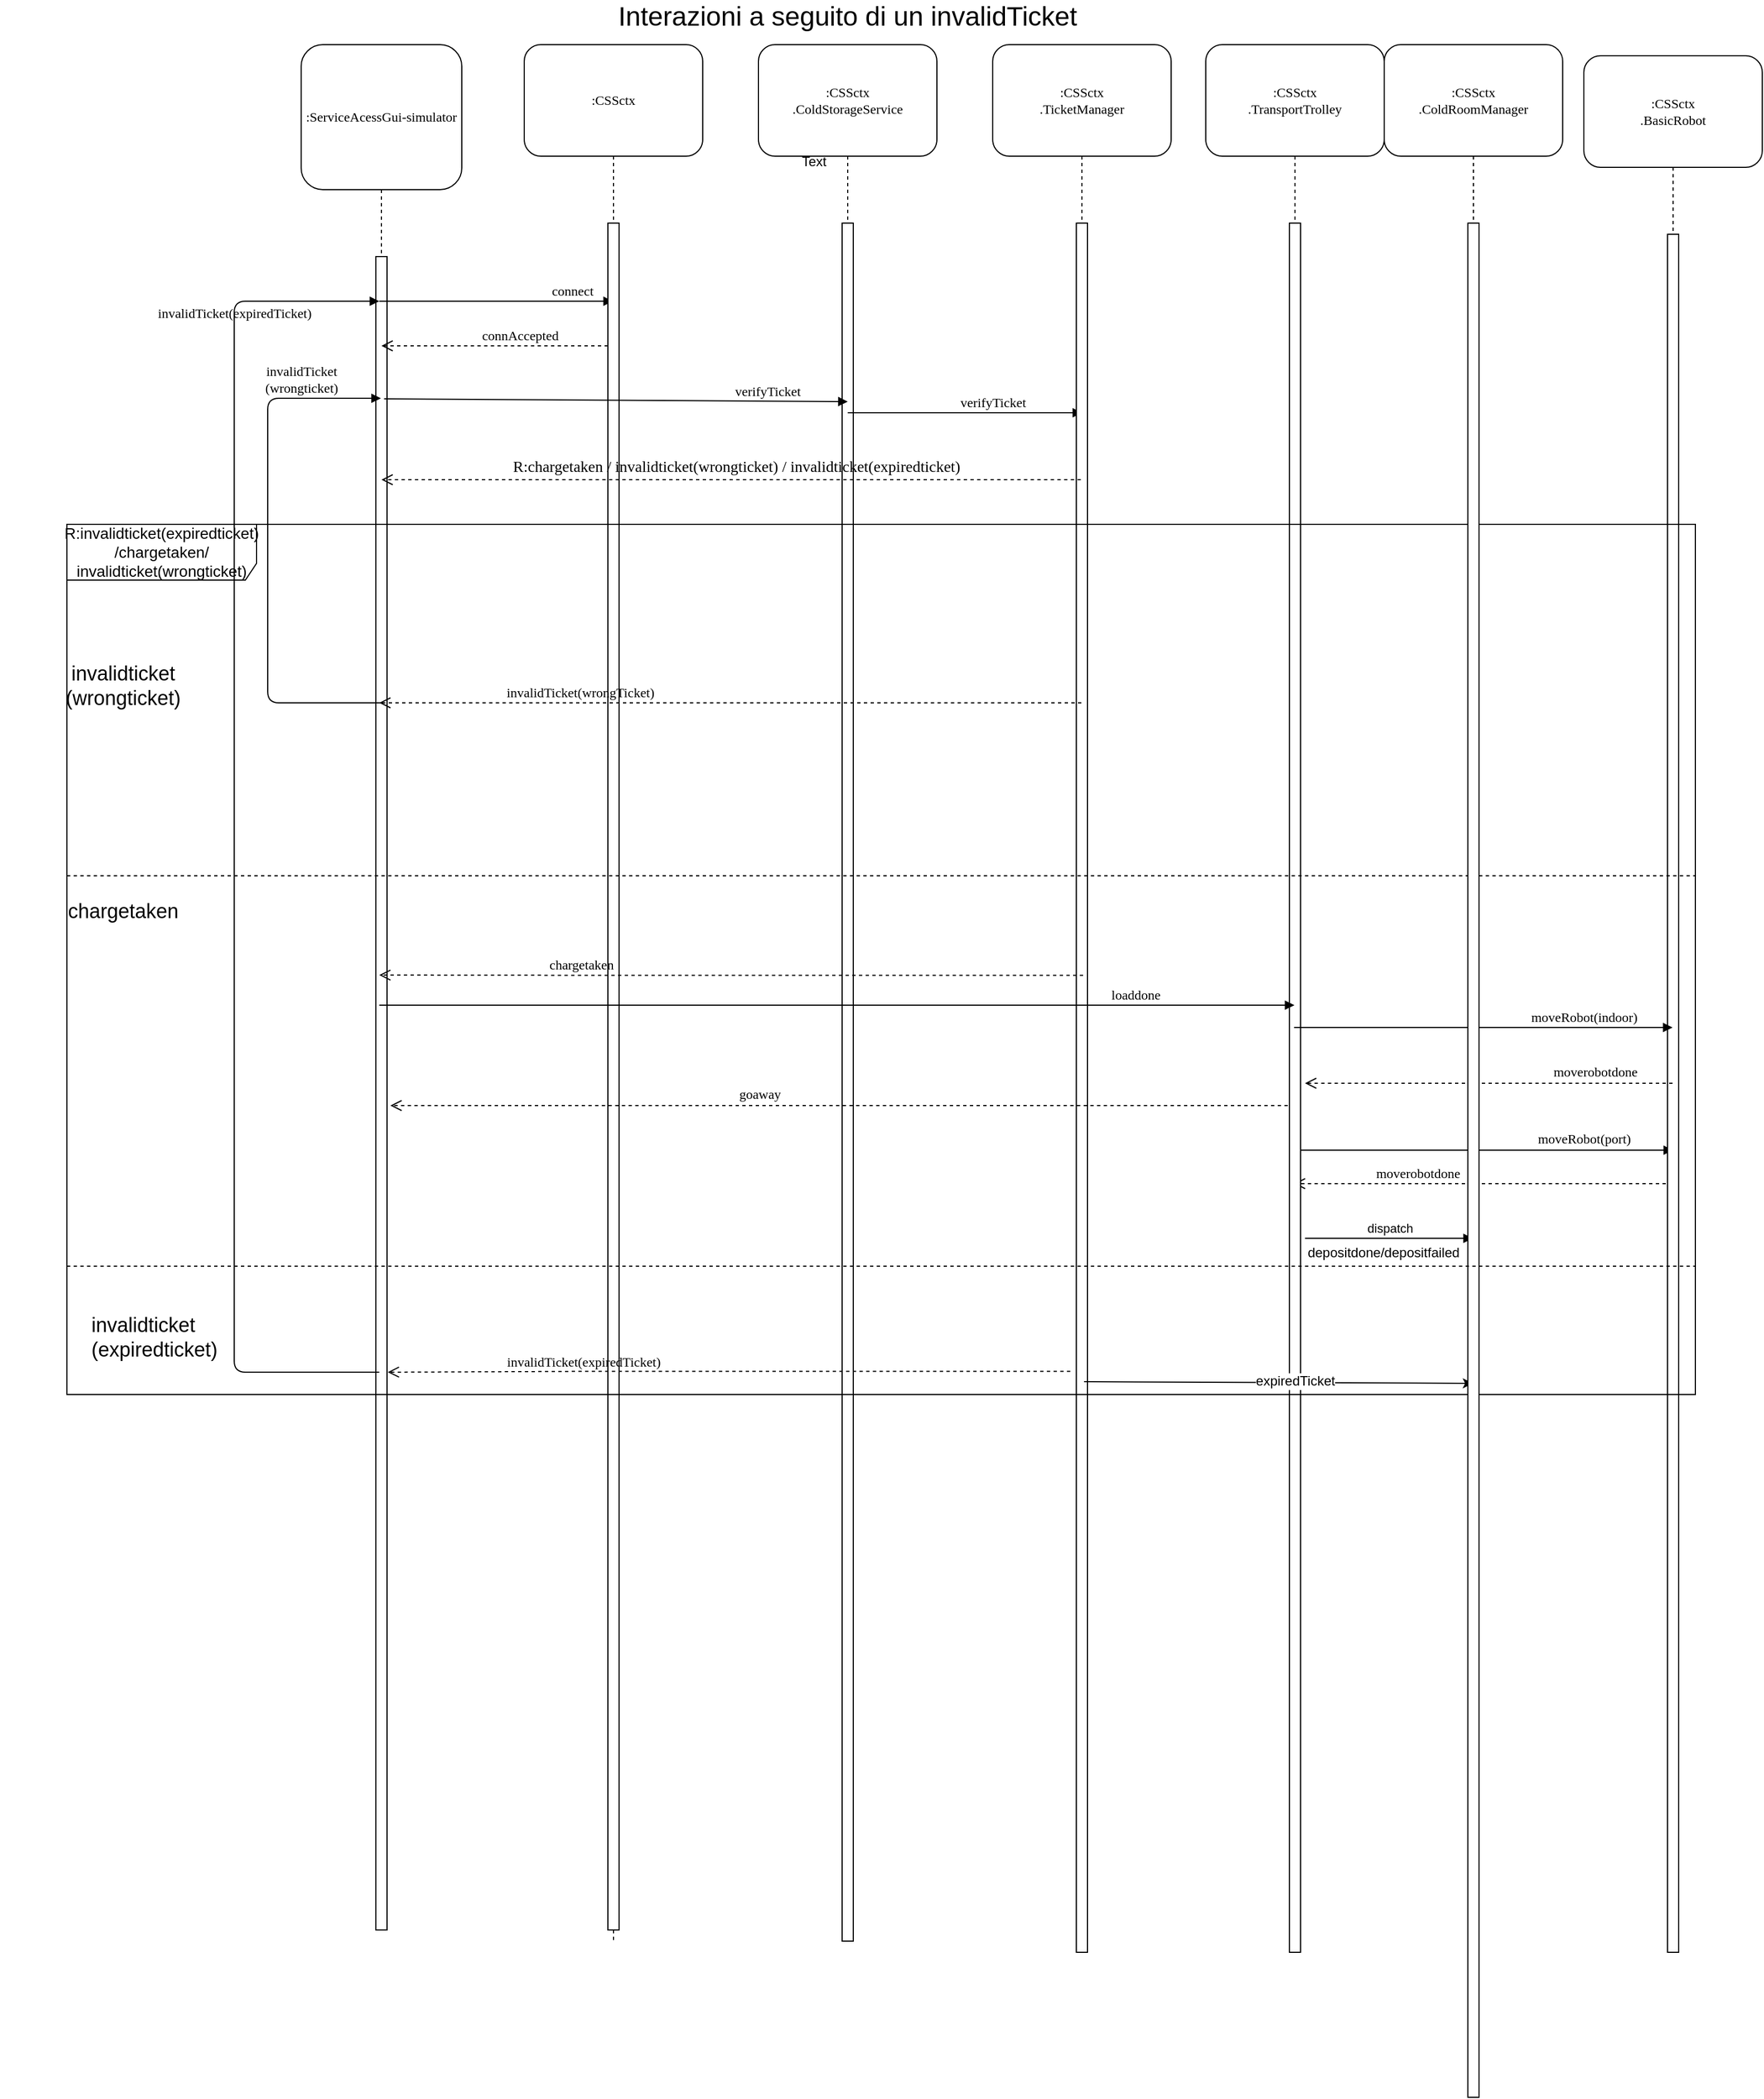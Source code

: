 <mxfile version="22.0.3" type="device">
  <diagram id="quIMlvd18_bg2elPpY9j" name="Pagina-2">
    <mxGraphModel dx="1674" dy="870" grid="1" gridSize="10" guides="1" tooltips="1" connect="1" arrows="1" fold="1" page="1" pageScale="1" pageWidth="827" pageHeight="1169" math="0" shadow="0">
      <root>
        <mxCell id="0" />
        <mxCell id="1" parent="0" />
        <mxCell id="N2O-ApHA6fofq8clF46Y-1" value=":ServiceAcessGui-simulator&lt;br&gt;" style="shape=umlLifeline;perimeter=lifelinePerimeter;whiteSpace=wrap;html=1;container=1;collapsible=0;recursiveResize=0;outlineConnect=0;rounded=1;shadow=0;comic=0;labelBackgroundColor=none;strokeWidth=1;fontFamily=Verdana;fontSize=12;align=center;size=130;" parent="1" vertex="1">
          <mxGeometry x="270" y="50" width="144" height="1690" as="geometry" />
        </mxCell>
        <mxCell id="N2O-ApHA6fofq8clF46Y-2" value="" style="html=1;points=[];perimeter=orthogonalPerimeter;rounded=0;shadow=0;comic=0;labelBackgroundColor=none;strokeWidth=1;fontFamily=Verdana;fontSize=12;align=center;" parent="N2O-ApHA6fofq8clF46Y-1" vertex="1">
          <mxGeometry x="67" y="190" width="10" height="1500" as="geometry" />
        </mxCell>
        <mxCell id="4cLTLOausn-tMqRDsMKk-3" value="connect" style="html=1;verticalAlign=bottom;endArrow=block;labelBackgroundColor=none;fontFamily=Verdana;fontSize=12;" parent="N2O-ApHA6fofq8clF46Y-1" target="4cLTLOausn-tMqRDsMKk-1" edge="1">
          <mxGeometry x="0.653" relative="1" as="geometry">
            <mxPoint x="70" y="230" as="sourcePoint" />
            <mxPoint x="200" y="230" as="targetPoint" />
            <Array as="points" />
            <mxPoint as="offset" />
          </mxGeometry>
        </mxCell>
        <mxCell id="4cLTLOausn-tMqRDsMKk-1" value=":CSSctx" style="shape=umlLifeline;perimeter=lifelinePerimeter;whiteSpace=wrap;html=1;container=1;collapsible=0;recursiveResize=0;outlineConnect=0;rounded=1;shadow=0;comic=0;labelBackgroundColor=none;strokeWidth=1;fontFamily=Verdana;fontSize=12;align=center;size=100;points=[];" parent="1" vertex="1">
          <mxGeometry x="470" y="50" width="160" height="1700" as="geometry" />
        </mxCell>
        <mxCell id="4cLTLOausn-tMqRDsMKk-2" value="" style="html=1;points=[];perimeter=orthogonalPerimeter;rounded=0;shadow=0;comic=0;labelBackgroundColor=none;strokeWidth=1;fontFamily=Verdana;fontSize=12;align=center;" parent="4cLTLOausn-tMqRDsMKk-1" vertex="1">
          <mxGeometry x="75" y="160" width="10" height="1530" as="geometry" />
        </mxCell>
        <mxCell id="4cLTLOausn-tMqRDsMKk-4" value="connAccepted" style="html=1;verticalAlign=bottom;endArrow=open;dashed=1;endSize=8;labelBackgroundColor=none;fontFamily=Verdana;fontSize=12;edgeStyle=elbowEdgeStyle;elbow=vertical;" parent="4cLTLOausn-tMqRDsMKk-1" target="N2O-ApHA6fofq8clF46Y-1" edge="1">
          <mxGeometry x="-0.216" relative="1" as="geometry">
            <mxPoint x="-90" y="270" as="targetPoint" />
            <Array as="points">
              <mxPoint x="-38.67" y="270" />
              <mxPoint x="-33.67" y="280" />
            </Array>
            <mxPoint x="75" y="270" as="sourcePoint" />
            <mxPoint as="offset" />
          </mxGeometry>
        </mxCell>
        <mxCell id="gZ9sGHbwMtrVvCfFXNdp-1" value=":CSSctx&lt;br&gt;.ColdStorageService" style="shape=umlLifeline;perimeter=lifelinePerimeter;whiteSpace=wrap;html=1;container=1;collapsible=0;recursiveResize=0;outlineConnect=0;rounded=1;shadow=0;comic=0;labelBackgroundColor=none;strokeWidth=1;fontFamily=Verdana;fontSize=12;align=center;size=100;points=[];" parent="1" vertex="1">
          <mxGeometry x="680" y="50" width="160" height="1700" as="geometry" />
        </mxCell>
        <mxCell id="gZ9sGHbwMtrVvCfFXNdp-2" value="" style="html=1;points=[];perimeter=orthogonalPerimeter;rounded=0;shadow=0;comic=0;labelBackgroundColor=none;strokeWidth=1;fontFamily=Verdana;fontSize=12;align=center;" parent="gZ9sGHbwMtrVvCfFXNdp-1" vertex="1">
          <mxGeometry x="75" y="160" width="10" height="1540" as="geometry" />
        </mxCell>
        <mxCell id="rTRTFVOLgOanxBbqwZ-_-5" value="verifyTicket" style="html=1;verticalAlign=bottom;endArrow=block;labelBackgroundColor=none;fontFamily=Verdana;fontSize=12;" parent="gZ9sGHbwMtrVvCfFXNdp-1" edge="1">
          <mxGeometry x="0.241" relative="1" as="geometry">
            <mxPoint x="79.999" y="330.0" as="sourcePoint" />
            <mxPoint x="290.24" y="330" as="targetPoint" />
            <Array as="points" />
            <mxPoint as="offset" />
          </mxGeometry>
        </mxCell>
        <mxCell id="rTRTFVOLgOanxBbqwZ-_-1" value="verifyTicket" style="html=1;verticalAlign=bottom;endArrow=block;labelBackgroundColor=none;fontFamily=Verdana;fontSize=12;exitX=0.733;exitY=0.085;exitDx=0;exitDy=0;exitPerimeter=0;" parent="1" source="N2O-ApHA6fofq8clF46Y-2" edge="1">
          <mxGeometry x="0.653" relative="1" as="geometry">
            <mxPoint x="360" y="370" as="sourcePoint" />
            <mxPoint x="760" y="370" as="targetPoint" />
            <Array as="points" />
            <mxPoint as="offset" />
          </mxGeometry>
        </mxCell>
        <mxCell id="rTRTFVOLgOanxBbqwZ-_-3" value=":CSSctx&lt;br&gt;.TicketManager" style="shape=umlLifeline;perimeter=lifelinePerimeter;whiteSpace=wrap;html=1;container=1;collapsible=0;recursiveResize=0;outlineConnect=0;rounded=1;shadow=0;comic=0;labelBackgroundColor=none;strokeWidth=1;fontFamily=Verdana;fontSize=12;align=center;size=100;points=[];" parent="1" vertex="1">
          <mxGeometry x="890" y="50" width="160" height="1710" as="geometry" />
        </mxCell>
        <mxCell id="rTRTFVOLgOanxBbqwZ-_-4" value="" style="html=1;points=[];perimeter=orthogonalPerimeter;rounded=0;shadow=0;comic=0;labelBackgroundColor=none;strokeWidth=1;fontFamily=Verdana;fontSize=12;align=center;" parent="rTRTFVOLgOanxBbqwZ-_-3" vertex="1">
          <mxGeometry x="75" y="160" width="10" height="1550" as="geometry" />
        </mxCell>
        <mxCell id="rTRTFVOLgOanxBbqwZ-_-6" value="&lt;font style=&quot;font-size: 14px;&quot;&gt;R:chargetaken / invalidticket(wrongticket) / invalidticket(expiredticket)&lt;/font&gt;" style="html=1;verticalAlign=bottom;endArrow=open;dashed=1;endSize=8;labelBackgroundColor=none;fontFamily=Verdana;fontSize=12;edgeStyle=elbowEdgeStyle;elbow=vertical;" parent="rTRTFVOLgOanxBbqwZ-_-3" target="N2O-ApHA6fofq8clF46Y-1" edge="1">
          <mxGeometry x="-0.015" relative="1" as="geometry">
            <mxPoint x="-125" y="390" as="targetPoint" />
            <Array as="points">
              <mxPoint x="-34.67" y="390" />
              <mxPoint x="-29.67" y="400" />
            </Array>
            <mxPoint x="79" y="390" as="sourcePoint" />
            <mxPoint as="offset" />
          </mxGeometry>
        </mxCell>
        <mxCell id="rTRTFVOLgOanxBbqwZ-_-16" value="goaway" style="html=1;verticalAlign=bottom;endArrow=open;dashed=1;endSize=8;labelBackgroundColor=none;fontFamily=Verdana;fontSize=12;edgeStyle=elbowEdgeStyle;elbow=horizontal;" parent="rTRTFVOLgOanxBbqwZ-_-3" source="rTRTFVOLgOanxBbqwZ-_-8" edge="1">
          <mxGeometry x="0.186" y="-1" relative="1" as="geometry">
            <mxPoint x="-540" y="951" as="targetPoint" />
            <Array as="points">
              <mxPoint x="-339.67" y="951" />
              <mxPoint x="-334.67" y="961" />
            </Array>
            <mxPoint x="-130.5" y="951" as="sourcePoint" />
            <mxPoint x="1" as="offset" />
          </mxGeometry>
        </mxCell>
        <mxCell id="rTRTFVOLgOanxBbqwZ-_-17" value="moveRobot(port)" style="html=1;verticalAlign=bottom;endArrow=block;labelBackgroundColor=none;fontFamily=Verdana;fontSize=12;" parent="rTRTFVOLgOanxBbqwZ-_-3" edge="1">
          <mxGeometry x="0.529" y="1" relative="1" as="geometry">
            <mxPoint x="270" y="991" as="sourcePoint" />
            <mxPoint x="610" y="991" as="targetPoint" />
            <Array as="points" />
            <mxPoint as="offset" />
          </mxGeometry>
        </mxCell>
        <mxCell id="rTRTFVOLgOanxBbqwZ-_-18" value="moverobotdone" style="html=1;verticalAlign=bottom;endArrow=open;dashed=1;endSize=8;labelBackgroundColor=none;fontFamily=Verdana;fontSize=12;edgeStyle=elbowEdgeStyle;elbow=horizontal;" parent="rTRTFVOLgOanxBbqwZ-_-3" edge="1">
          <mxGeometry x="0.337" relative="1" as="geometry">
            <mxPoint x="270" y="1021" as="targetPoint" />
            <Array as="points">
              <mxPoint x="570" y="1071" />
            </Array>
            <mxPoint x="603.5" y="1021" as="sourcePoint" />
            <mxPoint as="offset" />
          </mxGeometry>
        </mxCell>
        <mxCell id="rTRTFVOLgOanxBbqwZ-_-8" value=":CSSctx&lt;br&gt;.TransportTrolley" style="shape=umlLifeline;perimeter=lifelinePerimeter;whiteSpace=wrap;html=1;container=1;collapsible=0;recursiveResize=0;outlineConnect=0;rounded=1;shadow=0;comic=0;labelBackgroundColor=none;strokeWidth=1;fontFamily=Verdana;fontSize=12;align=center;size=100;points=[];" parent="1" vertex="1">
          <mxGeometry x="1081" y="50" width="160" height="1710" as="geometry" />
        </mxCell>
        <mxCell id="rTRTFVOLgOanxBbqwZ-_-9" value="" style="html=1;points=[];perimeter=orthogonalPerimeter;rounded=0;shadow=0;comic=0;labelBackgroundColor=none;strokeWidth=1;fontFamily=Verdana;fontSize=12;align=center;" parent="rTRTFVOLgOanxBbqwZ-_-8" vertex="1">
          <mxGeometry x="75" y="160" width="10" height="1550" as="geometry" />
        </mxCell>
        <mxCell id="rTRTFVOLgOanxBbqwZ-_-12" value=":CSSctx&lt;br&gt;.BasicRobot" style="shape=umlLifeline;perimeter=lifelinePerimeter;whiteSpace=wrap;html=1;container=1;collapsible=0;recursiveResize=0;outlineConnect=0;rounded=1;shadow=0;comic=0;labelBackgroundColor=none;strokeWidth=1;fontFamily=Verdana;fontSize=12;align=center;size=100;points=[];" parent="1" vertex="1">
          <mxGeometry x="1420" y="60" width="160" height="1700" as="geometry" />
        </mxCell>
        <mxCell id="rTRTFVOLgOanxBbqwZ-_-13" value="" style="html=1;points=[];perimeter=orthogonalPerimeter;rounded=0;shadow=0;comic=0;labelBackgroundColor=none;strokeWidth=1;fontFamily=Verdana;fontSize=12;align=center;" parent="rTRTFVOLgOanxBbqwZ-_-12" vertex="1">
          <mxGeometry x="75" y="160" width="10" height="1540" as="geometry" />
        </mxCell>
        <mxCell id="cg7oMHLb6mgpNHiS1ckj-2" value="Text" style="text;html=1;strokeColor=none;fillColor=none;align=center;verticalAlign=middle;whiteSpace=wrap;rounded=0;" parent="1" vertex="1">
          <mxGeometry x="700" y="140" width="60" height="30" as="geometry" />
        </mxCell>
        <mxCell id="cg7oMHLb6mgpNHiS1ckj-4" value="&lt;span style=&quot;font-size: 24px;&quot;&gt;Interazioni a seguito di un invalidTicket&lt;/span&gt;" style="text;html=1;strokeColor=none;fillColor=none;align=center;verticalAlign=middle;whiteSpace=wrap;rounded=0;" parent="1" vertex="1">
          <mxGeometry y="10" width="1520" height="30" as="geometry" />
        </mxCell>
        <mxCell id="cg7oMHLb6mgpNHiS1ckj-5" value="&lt;font style=&quot;font-size: 14px;&quot;&gt;R:invalidticket(expiredticket) /chargetaken/&lt;br&gt;invalidticket(wrongticket)&lt;/font&gt;" style="shape=umlFrame;whiteSpace=wrap;html=1;pointerEvents=0;recursiveResize=0;container=1;collapsible=0;width=170;height=50;" parent="1" vertex="1">
          <mxGeometry x="60" y="480" width="1460" height="780" as="geometry" />
        </mxCell>
        <mxCell id="cg7oMHLb6mgpNHiS1ckj-6" value="&lt;font style=&quot;font-size: 18px;&quot;&gt;invalidticket&lt;br&gt;(expiredticket)&lt;/font&gt;" style="text;html=1;" parent="cg7oMHLb6mgpNHiS1ckj-5" vertex="1">
          <mxGeometry width="100" height="20" relative="1" as="geometry">
            <mxPoint x="20" y="701" as="offset" />
          </mxGeometry>
        </mxCell>
        <mxCell id="rTRTFVOLgOanxBbqwZ-_-14" value="moverobotdone" style="html=1;verticalAlign=bottom;endArrow=open;dashed=1;endSize=8;labelBackgroundColor=none;fontFamily=Verdana;fontSize=12;edgeStyle=elbowEdgeStyle;elbow=horizontal;" parent="cg7oMHLb6mgpNHiS1ckj-5" edge="1">
          <mxGeometry x="-0.578" y="-1" relative="1" as="geometry">
            <mxPoint x="1110" y="501" as="targetPoint" />
            <Array as="points">
              <mxPoint x="1390" y="551" />
            </Array>
            <mxPoint x="1439.5" y="501" as="sourcePoint" />
            <mxPoint as="offset" />
          </mxGeometry>
        </mxCell>
        <mxCell id="rTRTFVOLgOanxBbqwZ-_-15" value="moveRobot(indoor)" style="html=1;verticalAlign=bottom;endArrow=block;labelBackgroundColor=none;fontFamily=Verdana;fontSize=12;" parent="cg7oMHLb6mgpNHiS1ckj-5" edge="1">
          <mxGeometry x="0.531" relative="1" as="geometry">
            <mxPoint x="1100.167" y="451" as="sourcePoint" />
            <mxPoint x="1439.5" y="451" as="targetPoint" />
            <Array as="points" />
            <mxPoint as="offset" />
          </mxGeometry>
        </mxCell>
        <mxCell id="kEfHReS5XdMBzArzRV5Z-1" value="loaddone" style="html=1;verticalAlign=bottom;endArrow=block;labelBackgroundColor=none;fontFamily=Verdana;fontSize=12;" parent="cg7oMHLb6mgpNHiS1ckj-5" target="rTRTFVOLgOanxBbqwZ-_-8" edge="1">
          <mxGeometry x="0.653" relative="1" as="geometry">
            <mxPoint x="280" y="431" as="sourcePoint" />
            <mxPoint x="698" y="431" as="targetPoint" />
            <Array as="points" />
            <mxPoint as="offset" />
          </mxGeometry>
        </mxCell>
        <mxCell id="-1LEvT62y9rYPOEgt9M8-3" value="" style="endArrow=classic;html=1;rounded=0;exitX=0.689;exitY=0.67;exitDx=0;exitDy=0;exitPerimeter=0;" parent="cg7oMHLb6mgpNHiS1ckj-5" edge="1" source="rTRTFVOLgOanxBbqwZ-_-4">
          <mxGeometry width="50" height="50" relative="1" as="geometry">
            <mxPoint x="920" y="770" as="sourcePoint" />
            <mxPoint x="1260.5" y="770" as="targetPoint" />
          </mxGeometry>
        </mxCell>
        <mxCell id="-1LEvT62y9rYPOEgt9M8-6" value="&lt;font style=&quot;font-size: 12px;&quot;&gt;expiredTicket&lt;/font&gt;" style="edgeLabel;html=1;align=center;verticalAlign=middle;resizable=0;points=[];" parent="-1LEvT62y9rYPOEgt9M8-3" vertex="1" connectable="0">
          <mxGeometry x="0.079" y="2" relative="1" as="geometry">
            <mxPoint x="1" as="offset" />
          </mxGeometry>
        </mxCell>
        <mxCell id="cg7oMHLb6mgpNHiS1ckj-8" value="&lt;font style=&quot;font-size: 18px;&quot;&gt;chargetaken&lt;/font&gt;" style="text;html=1;align=center;verticalAlign=middle;resizable=0;points=[];autosize=1;strokeColor=none;fillColor=none;" parent="cg7oMHLb6mgpNHiS1ckj-5" vertex="1">
          <mxGeometry x="-10" y="327" width="120" height="40" as="geometry" />
        </mxCell>
        <mxCell id="-1LEvT62y9rYPOEgt9M8-9" value="chargetaken" style="html=1;verticalAlign=bottom;endArrow=open;dashed=1;endSize=8;labelBackgroundColor=none;fontFamily=Verdana;fontSize=12;edgeStyle=elbowEdgeStyle;elbow=horizontal;exitX=0.607;exitY=0.435;exitDx=0;exitDy=0;exitPerimeter=0;" parent="cg7oMHLb6mgpNHiS1ckj-5" source="rTRTFVOLgOanxBbqwZ-_-4" edge="1">
          <mxGeometry x="0.431" relative="1" as="geometry">
            <mxPoint x="280" y="404" as="targetPoint" />
            <Array as="points">
              <mxPoint x="475.33" y="404" />
              <mxPoint x="480.33" y="414" />
            </Array>
            <mxPoint x="698.5" y="404" as="sourcePoint" />
            <mxPoint x="1" as="offset" />
          </mxGeometry>
        </mxCell>
        <mxCell id="-1LEvT62y9rYPOEgt9M8-10" value="" style="line;strokeWidth=1;dashed=1;labelPosition=center;verticalLabelPosition=bottom;align=left;verticalAlign=top;spacingLeft=20;spacingTop=15;html=1;whiteSpace=wrap;" parent="cg7oMHLb6mgpNHiS1ckj-5" vertex="1">
          <mxGeometry y="310" width="1460" height="10" as="geometry" />
        </mxCell>
        <mxCell id="-1LEvT62y9rYPOEgt9M8-16" value="&lt;font style=&quot;font-size: 18px;&quot;&gt;invalidticket&lt;br&gt;(wrongticket)&lt;/font&gt;" style="text;html=1;align=center;verticalAlign=middle;resizable=0;points=[];autosize=1;strokeColor=none;fillColor=none;" parent="cg7oMHLb6mgpNHiS1ckj-5" vertex="1">
          <mxGeometry x="-15" y="115" width="130" height="60" as="geometry" />
        </mxCell>
        <mxCell id="-1LEvT62y9rYPOEgt9M8-17" value="invalidTicket(wrongTicket)" style="html=1;verticalAlign=bottom;endArrow=open;dashed=1;endSize=8;labelBackgroundColor=none;fontFamily=Verdana;fontSize=12;edgeStyle=elbowEdgeStyle;elbow=horizontal;" parent="cg7oMHLb6mgpNHiS1ckj-5" edge="1" source="rTRTFVOLgOanxBbqwZ-_-3">
          <mxGeometry x="0.431" relative="1" as="geometry">
            <mxPoint x="280" y="160" as="targetPoint" />
            <Array as="points">
              <mxPoint x="475.33" y="160" />
              <mxPoint x="480.33" y="170" />
            </Array>
            <mxPoint x="698.5" y="160" as="sourcePoint" />
            <mxPoint x="1" as="offset" />
          </mxGeometry>
        </mxCell>
        <mxCell id="-1LEvT62y9rYPOEgt9M8-21" value="invalidTicket(expiredTicket)" style="html=1;verticalAlign=bottom;endArrow=block;labelBackgroundColor=none;fontFamily=Verdana;fontSize=12;" parent="cg7oMHLb6mgpNHiS1ckj-5" edge="1">
          <mxGeometry x="0.754" relative="1" as="geometry">
            <mxPoint x="280" y="760" as="sourcePoint" />
            <mxPoint x="280" y="-200" as="targetPoint" />
            <Array as="points">
              <mxPoint x="150" y="760" />
              <mxPoint x="150" y="-200" />
            </Array>
            <mxPoint as="offset" />
          </mxGeometry>
        </mxCell>
        <mxCell id="-1LEvT62y9rYPOEgt9M8-8" value="invalidTicket(expiredTicket)" style="html=1;verticalAlign=bottom;endArrow=open;dashed=1;endSize=8;labelBackgroundColor=none;fontFamily=Verdana;fontSize=12;edgeStyle=elbowEdgeStyle;elbow=horizontal;entryX=1.062;entryY=0.629;entryDx=0;entryDy=0;entryPerimeter=0;exitX=-0.545;exitY=0.664;exitDx=0;exitDy=0;exitPerimeter=0;" parent="cg7oMHLb6mgpNHiS1ckj-5" edge="1" source="rTRTFVOLgOanxBbqwZ-_-4">
          <mxGeometry x="0.431" relative="1" as="geometry">
            <mxPoint x="287.62" y="760.01" as="targetPoint" />
            <Array as="points">
              <mxPoint x="475.33" y="760.54" />
              <mxPoint x="480.33" y="770.54" />
            </Array>
            <mxPoint x="692.92" y="760.0" as="sourcePoint" />
            <mxPoint x="1" as="offset" />
          </mxGeometry>
        </mxCell>
        <mxCell id="n1HdxyjwNf1vCj6tJYFC-2" value="dispatch" style="html=1;verticalAlign=bottom;endArrow=block;curved=0;rounded=0;" edge="1" parent="cg7oMHLb6mgpNHiS1ckj-5" target="-1LEvT62y9rYPOEgt9M8-4">
          <mxGeometry width="80" relative="1" as="geometry">
            <mxPoint x="1110" y="640" as="sourcePoint" />
            <mxPoint x="1190" y="640" as="targetPoint" />
          </mxGeometry>
        </mxCell>
        <mxCell id="-1LEvT62y9rYPOEgt9M8-4" value=":CSSctx&lt;br&gt;.ColdRoomManager" style="shape=umlLifeline;perimeter=lifelinePerimeter;whiteSpace=wrap;html=1;container=1;collapsible=0;recursiveResize=0;outlineConnect=0;rounded=1;shadow=0;comic=0;labelBackgroundColor=none;strokeWidth=1;fontFamily=Verdana;fontSize=12;align=center;size=100;points=[];" parent="1" vertex="1">
          <mxGeometry x="1241" y="50" width="160" height="1840" as="geometry" />
        </mxCell>
        <mxCell id="-1LEvT62y9rYPOEgt9M8-5" value="" style="html=1;points=[];perimeter=orthogonalPerimeter;rounded=0;shadow=0;comic=0;labelBackgroundColor=none;strokeWidth=1;fontFamily=Verdana;fontSize=12;align=center;" parent="-1LEvT62y9rYPOEgt9M8-4" vertex="1">
          <mxGeometry x="75" y="160" width="10" height="1680" as="geometry" />
        </mxCell>
        <mxCell id="-1LEvT62y9rYPOEgt9M8-18" value="invalidTicket&lt;br&gt;(wrongticket)" style="html=1;verticalAlign=bottom;endArrow=block;labelBackgroundColor=none;fontFamily=Verdana;fontSize=12;" parent="1" source="N2O-ApHA6fofq8clF46Y-1" target="N2O-ApHA6fofq8clF46Y-1" edge="1">
          <mxGeometry x="0.7" relative="1" as="geometry">
            <mxPoint x="350" y="680" as="sourcePoint" />
            <mxPoint x="330" y="370" as="targetPoint" />
            <Array as="points">
              <mxPoint x="290" y="640" />
              <mxPoint x="240" y="640" />
              <mxPoint x="240" y="367" />
            </Array>
            <mxPoint as="offset" />
          </mxGeometry>
        </mxCell>
        <mxCell id="n1HdxyjwNf1vCj6tJYFC-3" value="depositdone/depositfailed" style="text;html=1;align=center;verticalAlign=middle;resizable=0;points=[];autosize=1;strokeColor=none;fillColor=none;" vertex="1" parent="1">
          <mxGeometry x="1160" y="1118" width="160" height="30" as="geometry" />
        </mxCell>
        <mxCell id="n1HdxyjwNf1vCj6tJYFC-5" value="" style="line;strokeWidth=1;dashed=1;labelPosition=center;verticalLabelPosition=bottom;align=left;verticalAlign=top;spacingLeft=20;spacingTop=15;html=1;whiteSpace=wrap;" vertex="1" parent="1">
          <mxGeometry x="60" y="1140" width="1460" height="10" as="geometry" />
        </mxCell>
      </root>
    </mxGraphModel>
  </diagram>
</mxfile>
